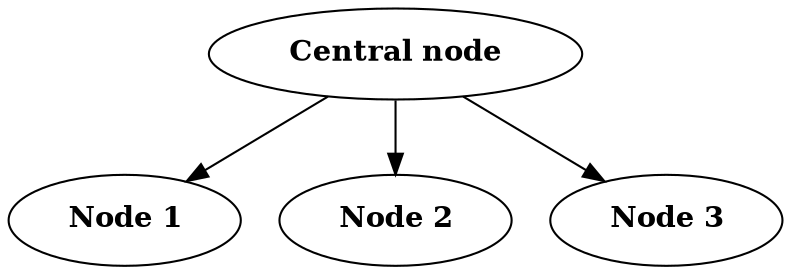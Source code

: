 digraph {
    0 [label = <<TABLE border="0"><TR><TD><B>Central node</B></TD></TR></TABLE>>];
    1 [label = <<TABLE border="0"><TR><TD><B>Node 1</B></TD></TR></TABLE>>];
    2 [label = <<TABLE border="0"><TR><TD><B>Node 2</B></TD></TR></TABLE>>];
    3 [label = <<TABLE border="0"><TR><TD><B>Node 3</B></TD></TR></TABLE>>];
    0 -> 1;
    0 -> 2;
    0 -> 3;
}